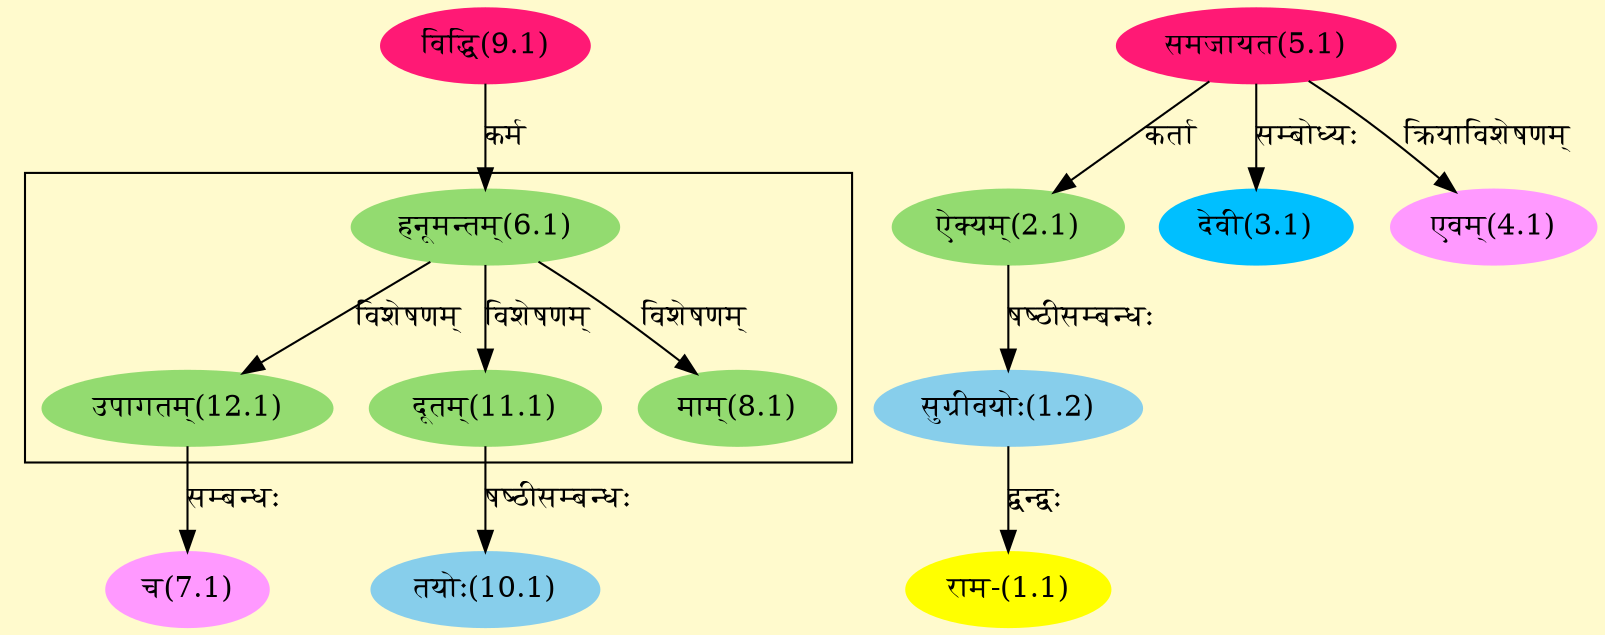 digraph G{
rankdir=BT;
 compound=true;
 bgcolor="lemonchiffon1";

subgraph cluster_1{
Node8_1 [style=filled, color="#93DB70" label = "माम्(8.1)"]
Node6_1 [style=filled, color="#93DB70" label = "हनूमन्तम्(6.1)"]
Node11_1 [style=filled, color="#93DB70" label = "दूतम्(11.1)"]
Node12_1 [style=filled, color="#93DB70" label = "उपागतम्(12.1)"]

}
Node1_1 [style=filled, color="#FFFF00" label = "राम-(1.1)"]
Node1_2 [style=filled, color="#87CEEB" label = "सुग्रीवयोः(1.2)"]
Node2_1 [style=filled, color="#93DB70" label = "ऐक्यम्(2.1)"]
Node5_1 [style=filled, color="#FF1975" label = "समजायत(5.1)"]
Node3_1 [style=filled, color="#00BFFF" label = "देवी(3.1)"]
Node4_1 [style=filled, color="#FF99FF" label = "एवम्(4.1)"]
Node [style=filled, color="" label = "()"]
Node6_1 [style=filled, color="#93DB70" label = "हनूमन्तम्(6.1)"]
Node9_1 [style=filled, color="#FF1975" label = "विद्धि(9.1)"]
Node7_1 [style=filled, color="#FF99FF" label = "च(7.1)"]
Node12_1 [style=filled, color="#93DB70" label = "उपागतम्(12.1)"]
Node10_1 [style=filled, color="#87CEEB" label = "तयोः(10.1)"]
Node11_1 [style=filled, color="#93DB70" label = "दूतम्(11.1)"]
/* Start of Relations section */

Node1_1 -> Node1_2 [  label="द्वन्द्वः"  dir="back" ]
Node1_2 -> Node2_1 [  label="षष्ठीसम्बन्धः"  dir="back" ]
Node2_1 -> Node5_1 [  label="कर्ता"  dir="back" ]
Node3_1 -> Node5_1 [  label="सम्बोध्यः"  dir="back" ]
Node4_1 -> Node5_1 [  label="क्रियाविशेषणम्"  dir="back" ]
Node6_1 -> Node9_1 [  label="कर्म"  dir="back" ]
Node7_1 -> Node12_1 [  label="सम्बन्धः"  dir="back" ]
Node8_1 -> Node6_1 [  label="विशेषणम्"  dir="back" ]
Node10_1 -> Node11_1 [  label="षष्ठीसम्बन्धः"  dir="back" ]
Node11_1 -> Node6_1 [  label="विशेषणम्"  dir="back" ]
Node12_1 -> Node6_1 [  label="विशेषणम्"  dir="back" ]
}
